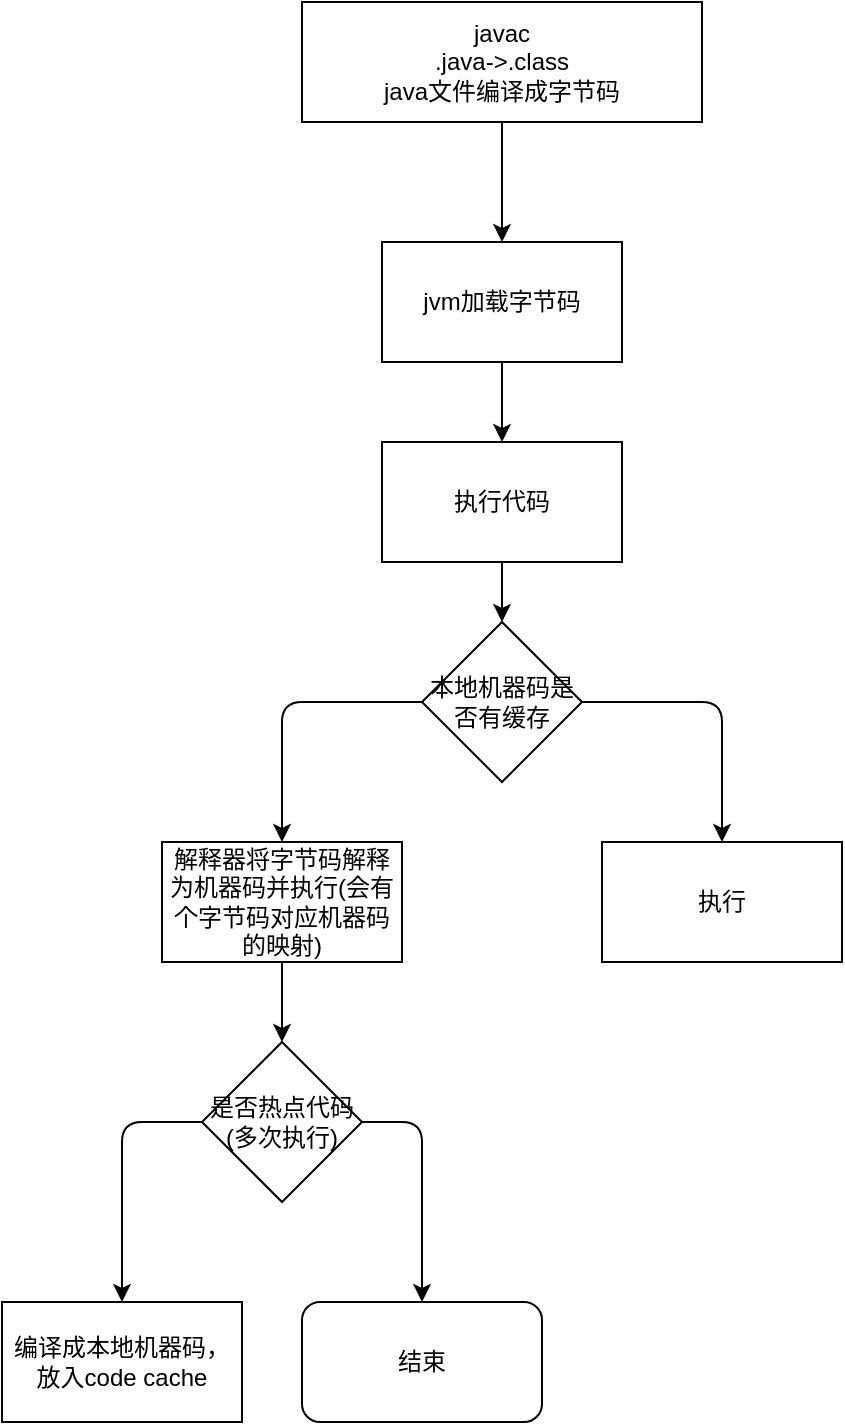 <mxfile>
    <diagram id="2aEUDujACr5Sxrlqt7-4" name="Page-1">
        <mxGraphModel dx="548" dy="641" grid="1" gridSize="10" guides="1" tooltips="1" connect="1" arrows="1" fold="1" page="1" pageScale="1" pageWidth="850" pageHeight="1100" math="0" shadow="0">
            <root>
                <mxCell id="0"/>
                <mxCell id="1" parent="0"/>
                <mxCell id="4" style="edgeStyle=none;html=1;exitX=0.5;exitY=1;exitDx=0;exitDy=0;entryX=0.5;entryY=0;entryDx=0;entryDy=0;" edge="1" parent="1" source="2" target="3">
                    <mxGeometry relative="1" as="geometry"/>
                </mxCell>
                <mxCell id="2" value="javac&lt;br&gt;.java-&amp;gt;.class&lt;br&gt;java文件编译成字节码" style="rounded=0;whiteSpace=wrap;html=1;" vertex="1" parent="1">
                    <mxGeometry x="200" y="100" width="200" height="60" as="geometry"/>
                </mxCell>
                <mxCell id="6" style="edgeStyle=none;html=1;exitX=0.5;exitY=1;exitDx=0;exitDy=0;entryX=0.5;entryY=0;entryDx=0;entryDy=0;" edge="1" parent="1" source="3" target="5">
                    <mxGeometry relative="1" as="geometry"/>
                </mxCell>
                <mxCell id="3" value="jvm加载字节码" style="rounded=0;whiteSpace=wrap;html=1;" vertex="1" parent="1">
                    <mxGeometry x="240" y="220" width="120" height="60" as="geometry"/>
                </mxCell>
                <mxCell id="12" style="edgeStyle=none;html=1;exitX=0.5;exitY=1;exitDx=0;exitDy=0;entryX=0.5;entryY=0;entryDx=0;entryDy=0;" edge="1" parent="1" source="5" target="8">
                    <mxGeometry relative="1" as="geometry"/>
                </mxCell>
                <mxCell id="5" value="执行代码" style="rounded=0;whiteSpace=wrap;html=1;" vertex="1" parent="1">
                    <mxGeometry x="240" y="320" width="120" height="60" as="geometry"/>
                </mxCell>
                <mxCell id="14" style="edgeStyle=none;html=1;exitX=0.5;exitY=1;exitDx=0;exitDy=0;entryX=0.5;entryY=0;entryDx=0;entryDy=0;" edge="1" parent="1" source="7" target="13">
                    <mxGeometry relative="1" as="geometry"/>
                </mxCell>
                <mxCell id="7" value="解释器将字节码解释为机器码并执行(会有个字节码对应机器码的映射)" style="rounded=0;whiteSpace=wrap;html=1;" vertex="1" parent="1">
                    <mxGeometry x="130" y="520" width="120" height="60" as="geometry"/>
                </mxCell>
                <mxCell id="9" style="edgeStyle=orthogonalEdgeStyle;html=1;exitX=0;exitY=0.5;exitDx=0;exitDy=0;entryX=0.5;entryY=0;entryDx=0;entryDy=0;" edge="1" parent="1" source="8" target="7">
                    <mxGeometry relative="1" as="geometry"/>
                </mxCell>
                <mxCell id="11" style="edgeStyle=orthogonalEdgeStyle;html=1;exitX=1;exitY=0.5;exitDx=0;exitDy=0;entryX=0.5;entryY=0;entryDx=0;entryDy=0;" edge="1" parent="1" source="8" target="10">
                    <mxGeometry relative="1" as="geometry"/>
                </mxCell>
                <mxCell id="8" value="本地机器码是否有缓存" style="rhombus;whiteSpace=wrap;html=1;" vertex="1" parent="1">
                    <mxGeometry x="260" y="410" width="80" height="80" as="geometry"/>
                </mxCell>
                <mxCell id="10" value="执行" style="rounded=0;whiteSpace=wrap;html=1;" vertex="1" parent="1">
                    <mxGeometry x="350" y="520" width="120" height="60" as="geometry"/>
                </mxCell>
                <mxCell id="17" style="edgeStyle=orthogonalEdgeStyle;html=1;exitX=1;exitY=0.5;exitDx=0;exitDy=0;entryX=0.5;entryY=0;entryDx=0;entryDy=0;" edge="1" parent="1" source="13" target="16">
                    <mxGeometry relative="1" as="geometry"/>
                </mxCell>
                <mxCell id="19" style="edgeStyle=orthogonalEdgeStyle;html=1;exitX=0;exitY=0.5;exitDx=0;exitDy=0;entryX=0.5;entryY=0;entryDx=0;entryDy=0;" edge="1" parent="1" source="13" target="18">
                    <mxGeometry relative="1" as="geometry"/>
                </mxCell>
                <mxCell id="13" value="是否热点代码(多次执行)" style="rhombus;whiteSpace=wrap;html=1;" vertex="1" parent="1">
                    <mxGeometry x="150" y="620" width="80" height="80" as="geometry"/>
                </mxCell>
                <mxCell id="16" value="结束" style="rounded=1;whiteSpace=wrap;html=1;" vertex="1" parent="1">
                    <mxGeometry x="200" y="750" width="120" height="60" as="geometry"/>
                </mxCell>
                <mxCell id="18" value="编译成本地机器码，放入code cache" style="rounded=0;whiteSpace=wrap;html=1;" vertex="1" parent="1">
                    <mxGeometry x="50" y="750" width="120" height="60" as="geometry"/>
                </mxCell>
            </root>
        </mxGraphModel>
    </diagram>
</mxfile>